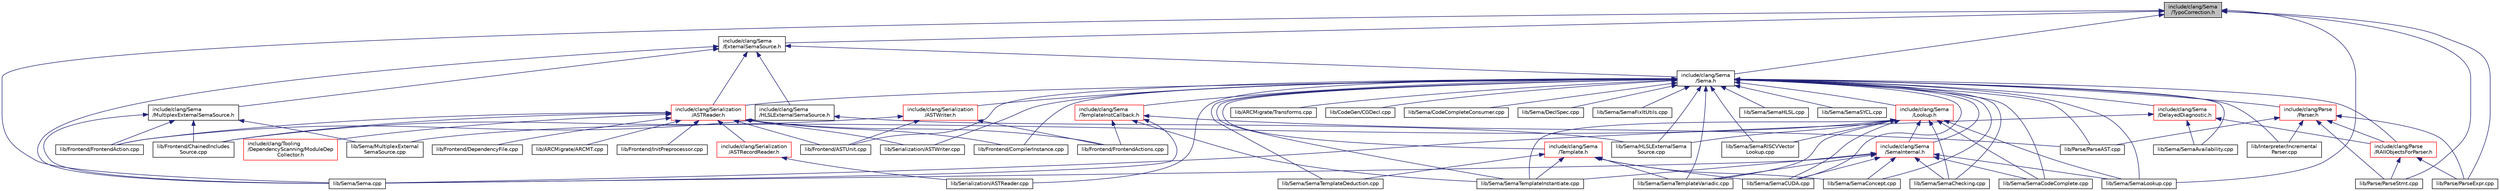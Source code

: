 digraph "include/clang/Sema/TypoCorrection.h"
{
 // LATEX_PDF_SIZE
  bgcolor="transparent";
  edge [fontname="Helvetica",fontsize="10",labelfontname="Helvetica",labelfontsize="10"];
  node [fontname="Helvetica",fontsize="10",shape=record];
  Node1 [label="include/clang/Sema\l/TypoCorrection.h",height=0.2,width=0.4,color="black", fillcolor="grey75", style="filled", fontcolor="black",tooltip=" "];
  Node1 -> Node2 [dir="back",color="midnightblue",fontsize="10",style="solid",fontname="Helvetica"];
  Node2 [label="include/clang/Sema\l/ExternalSemaSource.h",height=0.2,width=0.4,color="black",URL="$ExternalSemaSource_8h.html",tooltip=" "];
  Node2 -> Node3 [dir="back",color="midnightblue",fontsize="10",style="solid",fontname="Helvetica"];
  Node3 [label="include/clang/Sema\l/HLSLExternalSemaSource.h",height=0.2,width=0.4,color="black",URL="$HLSLExternalSemaSource_8h.html",tooltip=" "];
  Node3 -> Node4 [dir="back",color="midnightblue",fontsize="10",style="solid",fontname="Helvetica"];
  Node4 [label="lib/Frontend/FrontendAction.cpp",height=0.2,width=0.4,color="black",URL="$FrontendAction_8cpp.html",tooltip=" "];
  Node3 -> Node5 [dir="back",color="midnightblue",fontsize="10",style="solid",fontname="Helvetica"];
  Node5 [label="lib/Sema/HLSLExternalSema\lSource.cpp",height=0.2,width=0.4,color="black",URL="$HLSLExternalSemaSource_8cpp.html",tooltip=" "];
  Node2 -> Node6 [dir="back",color="midnightblue",fontsize="10",style="solid",fontname="Helvetica"];
  Node6 [label="include/clang/Sema\l/MultiplexExternalSemaSource.h",height=0.2,width=0.4,color="black",URL="$MultiplexExternalSemaSource_8h.html",tooltip=" "];
  Node6 -> Node7 [dir="back",color="midnightblue",fontsize="10",style="solid",fontname="Helvetica"];
  Node7 [label="lib/Frontend/ChainedIncludes\lSource.cpp",height=0.2,width=0.4,color="black",URL="$ChainedIncludesSource_8cpp.html",tooltip=" "];
  Node6 -> Node4 [dir="back",color="midnightblue",fontsize="10",style="solid",fontname="Helvetica"];
  Node6 -> Node8 [dir="back",color="midnightblue",fontsize="10",style="solid",fontname="Helvetica"];
  Node8 [label="lib/Sema/MultiplexExternal\lSemaSource.cpp",height=0.2,width=0.4,color="black",URL="$MultiplexExternalSemaSource_8cpp.html",tooltip=" "];
  Node6 -> Node9 [dir="back",color="midnightblue",fontsize="10",style="solid",fontname="Helvetica"];
  Node9 [label="lib/Sema/Sema.cpp",height=0.2,width=0.4,color="black",URL="$Sema_8cpp.html",tooltip=" "];
  Node2 -> Node10 [dir="back",color="midnightblue",fontsize="10",style="solid",fontname="Helvetica"];
  Node10 [label="include/clang/Sema\l/Sema.h",height=0.2,width=0.4,color="black",URL="$Sema_8h.html",tooltip=" "];
  Node10 -> Node11 [dir="back",color="midnightblue",fontsize="10",style="solid",fontname="Helvetica"];
  Node11 [label="include/clang/Parse\l/Parser.h",height=0.2,width=0.4,color="red",URL="$Parse_2Parser_8h.html",tooltip=" "];
  Node11 -> Node12 [dir="back",color="midnightblue",fontsize="10",style="solid",fontname="Helvetica"];
  Node12 [label="include/clang/Parse\l/RAIIObjectsForParser.h",height=0.2,width=0.4,color="red",URL="$RAIIObjectsForParser_8h.html",tooltip=" "];
  Node12 -> Node16 [dir="back",color="midnightblue",fontsize="10",style="solid",fontname="Helvetica"];
  Node16 [label="lib/Parse/ParseExpr.cpp",height=0.2,width=0.4,color="black",URL="$ParseExpr_8cpp.html",tooltip=" "];
  Node12 -> Node24 [dir="back",color="midnightblue",fontsize="10",style="solid",fontname="Helvetica"];
  Node24 [label="lib/Parse/ParseStmt.cpp",height=0.2,width=0.4,color="black",URL="$ParseStmt_8cpp.html",tooltip=" "];
  Node11 -> Node27 [dir="back",color="midnightblue",fontsize="10",style="solid",fontname="Helvetica"];
  Node27 [label="lib/Interpreter/Incremental\lParser.cpp",height=0.2,width=0.4,color="black",URL="$IncrementalParser_8cpp.html",tooltip=" "];
  Node11 -> Node28 [dir="back",color="midnightblue",fontsize="10",style="solid",fontname="Helvetica"];
  Node28 [label="lib/Parse/ParseAST.cpp",height=0.2,width=0.4,color="black",URL="$ParseAST_8cpp.html",tooltip=" "];
  Node11 -> Node16 [dir="back",color="midnightblue",fontsize="10",style="solid",fontname="Helvetica"];
  Node11 -> Node24 [dir="back",color="midnightblue",fontsize="10",style="solid",fontname="Helvetica"];
  Node10 -> Node12 [dir="back",color="midnightblue",fontsize="10",style="solid",fontname="Helvetica"];
  Node10 -> Node30 [dir="back",color="midnightblue",fontsize="10",style="solid",fontname="Helvetica"];
  Node30 [label="include/clang/Sema\l/DelayedDiagnostic.h",height=0.2,width=0.4,color="red",URL="$DelayedDiagnostic_8h.html",tooltip=" "];
  Node30 -> Node12 [dir="back",color="midnightblue",fontsize="10",style="solid",fontname="Helvetica"];
  Node30 -> Node9 [dir="back",color="midnightblue",fontsize="10",style="solid",fontname="Helvetica"];
  Node30 -> Node33 [dir="back",color="midnightblue",fontsize="10",style="solid",fontname="Helvetica"];
  Node33 [label="lib/Sema/SemaAvailability.cpp",height=0.2,width=0.4,color="black",URL="$SemaAvailability_8cpp.html",tooltip=" "];
  Node10 -> Node39 [dir="back",color="midnightblue",fontsize="10",style="solid",fontname="Helvetica"];
  Node39 [label="include/clang/Sema\l/Lookup.h",height=0.2,width=0.4,color="red",URL="$Sema_2Lookup_8h.html",tooltip=" "];
  Node39 -> Node40 [dir="back",color="midnightblue",fontsize="10",style="solid",fontname="Helvetica"];
  Node40 [label="include/clang/Sema\l/SemaInternal.h",height=0.2,width=0.4,color="red",URL="$SemaInternal_8h.html",tooltip=" "];
  Node40 -> Node9 [dir="back",color="midnightblue",fontsize="10",style="solid",fontname="Helvetica"];
  Node40 -> Node57 [dir="back",color="midnightblue",fontsize="10",style="solid",fontname="Helvetica"];
  Node57 [label="lib/Sema/SemaChecking.cpp",height=0.2,width=0.4,color="black",URL="$SemaChecking_8cpp.html",tooltip=" "];
  Node40 -> Node58 [dir="back",color="midnightblue",fontsize="10",style="solid",fontname="Helvetica"];
  Node58 [label="lib/Sema/SemaCodeComplete.cpp",height=0.2,width=0.4,color="black",URL="$SemaCodeComplete_8cpp.html",tooltip=" "];
  Node40 -> Node44 [dir="back",color="midnightblue",fontsize="10",style="solid",fontname="Helvetica"];
  Node44 [label="lib/Sema/SemaConcept.cpp",height=0.2,width=0.4,color="black",URL="$SemaConcept_8cpp.html",tooltip=" "];
  Node40 -> Node59 [dir="back",color="midnightblue",fontsize="10",style="solid",fontname="Helvetica"];
  Node59 [label="lib/Sema/SemaCUDA.cpp",height=0.2,width=0.4,color="black",URL="$SemaCUDA_8cpp.html",tooltip=" "];
  Node40 -> Node68 [dir="back",color="midnightblue",fontsize="10",style="solid",fontname="Helvetica"];
  Node68 [label="lib/Sema/SemaLookup.cpp",height=0.2,width=0.4,color="black",URL="$SemaLookup_8cpp.html",tooltip=" "];
  Node40 -> Node49 [dir="back",color="midnightblue",fontsize="10",style="solid",fontname="Helvetica"];
  Node49 [label="lib/Sema/SemaTemplateInstantiate.cpp",height=0.2,width=0.4,color="black",URL="$SemaTemplateInstantiate_8cpp.html",tooltip=" "];
  Node40 -> Node75 [dir="back",color="midnightblue",fontsize="10",style="solid",fontname="Helvetica"];
  Node75 [label="lib/Sema/SemaTemplateVariadic.cpp",height=0.2,width=0.4,color="black",URL="$SemaTemplateVariadic_8cpp.html",tooltip=" "];
  Node39 -> Node5 [dir="back",color="midnightblue",fontsize="10",style="solid",fontname="Helvetica"];
  Node39 -> Node8 [dir="back",color="midnightblue",fontsize="10",style="solid",fontname="Helvetica"];
  Node39 -> Node57 [dir="back",color="midnightblue",fontsize="10",style="solid",fontname="Helvetica"];
  Node39 -> Node58 [dir="back",color="midnightblue",fontsize="10",style="solid",fontname="Helvetica"];
  Node39 -> Node59 [dir="back",color="midnightblue",fontsize="10",style="solid",fontname="Helvetica"];
  Node39 -> Node68 [dir="back",color="midnightblue",fontsize="10",style="solid",fontname="Helvetica"];
  Node39 -> Node76 [dir="back",color="midnightblue",fontsize="10",style="solid",fontname="Helvetica"];
  Node76 [label="lib/Sema/SemaRISCVVector\lLookup.cpp",height=0.2,width=0.4,color="black",URL="$SemaRISCVVectorLookup_8cpp.html",tooltip=" "];
  Node39 -> Node49 [dir="back",color="midnightblue",fontsize="10",style="solid",fontname="Helvetica"];
  Node39 -> Node75 [dir="back",color="midnightblue",fontsize="10",style="solid",fontname="Helvetica"];
  Node10 -> Node40 [dir="back",color="midnightblue",fontsize="10",style="solid",fontname="Helvetica"];
  Node10 -> Node77 [dir="back",color="midnightblue",fontsize="10",style="solid",fontname="Helvetica"];
  Node77 [label="include/clang/Sema\l/Template.h",height=0.2,width=0.4,color="red",URL="$Template_8h.html",tooltip=" "];
  Node77 -> Node44 [dir="back",color="midnightblue",fontsize="10",style="solid",fontname="Helvetica"];
  Node77 -> Node59 [dir="back",color="midnightblue",fontsize="10",style="solid",fontname="Helvetica"];
  Node77 -> Node48 [dir="back",color="midnightblue",fontsize="10",style="solid",fontname="Helvetica"];
  Node48 [label="lib/Sema/SemaTemplateDeduction.cpp",height=0.2,width=0.4,color="black",URL="$SemaTemplateDeduction_8cpp.html",tooltip=" "];
  Node77 -> Node49 [dir="back",color="midnightblue",fontsize="10",style="solid",fontname="Helvetica"];
  Node77 -> Node75 [dir="back",color="midnightblue",fontsize="10",style="solid",fontname="Helvetica"];
  Node10 -> Node78 [dir="back",color="midnightblue",fontsize="10",style="solid",fontname="Helvetica"];
  Node78 [label="include/clang/Sema\l/TemplateInstCallback.h",height=0.2,width=0.4,color="red",URL="$TemplateInstCallback_8h.html",tooltip=" "];
  Node78 -> Node79 [dir="back",color="midnightblue",fontsize="10",style="solid",fontname="Helvetica"];
  Node79 [label="lib/Frontend/FrontendActions.cpp",height=0.2,width=0.4,color="black",URL="$Frontend_2FrontendActions_8cpp.html",tooltip=" "];
  Node78 -> Node28 [dir="back",color="midnightblue",fontsize="10",style="solid",fontname="Helvetica"];
  Node78 -> Node9 [dir="back",color="midnightblue",fontsize="10",style="solid",fontname="Helvetica"];
  Node78 -> Node49 [dir="back",color="midnightblue",fontsize="10",style="solid",fontname="Helvetica"];
  Node10 -> Node81 [dir="back",color="midnightblue",fontsize="10",style="solid",fontname="Helvetica"];
  Node81 [label="include/clang/Serialization\l/ASTReader.h",height=0.2,width=0.4,color="red",URL="$ASTReader_8h.html",tooltip=" "];
  Node81 -> Node82 [dir="back",color="midnightblue",fontsize="10",style="solid",fontname="Helvetica"];
  Node82 [label="include/clang/Serialization\l/ASTRecordReader.h",height=0.2,width=0.4,color="red",URL="$ASTRecordReader_8h.html",tooltip=" "];
  Node82 -> Node83 [dir="back",color="midnightblue",fontsize="10",style="solid",fontname="Helvetica"];
  Node83 [label="lib/Serialization/ASTReader.cpp",height=0.2,width=0.4,color="black",URL="$ASTReader_8cpp.html",tooltip=" "];
  Node81 -> Node86 [dir="back",color="midnightblue",fontsize="10",style="solid",fontname="Helvetica"];
  Node86 [label="include/clang/Tooling\l/DependencyScanning/ModuleDep\lCollector.h",height=0.2,width=0.4,color="red",URL="$ModuleDepCollector_8h.html",tooltip=" "];
  Node81 -> Node92 [dir="back",color="midnightblue",fontsize="10",style="solid",fontname="Helvetica"];
  Node92 [label="lib/ARCMigrate/ARCMT.cpp",height=0.2,width=0.4,color="black",URL="$ARCMT_8cpp.html",tooltip=" "];
  Node81 -> Node93 [dir="back",color="midnightblue",fontsize="10",style="solid",fontname="Helvetica"];
  Node93 [label="lib/Frontend/ASTUnit.cpp",height=0.2,width=0.4,color="black",URL="$ASTUnit_8cpp.html",tooltip=" "];
  Node81 -> Node7 [dir="back",color="midnightblue",fontsize="10",style="solid",fontname="Helvetica"];
  Node81 -> Node94 [dir="back",color="midnightblue",fontsize="10",style="solid",fontname="Helvetica"];
  Node94 [label="lib/Frontend/CompilerInstance.cpp",height=0.2,width=0.4,color="black",URL="$CompilerInstance_8cpp.html",tooltip=" "];
  Node81 -> Node95 [dir="back",color="midnightblue",fontsize="10",style="solid",fontname="Helvetica"];
  Node95 [label="lib/Frontend/DependencyFile.cpp",height=0.2,width=0.4,color="black",URL="$DependencyFile_8cpp.html",tooltip=" "];
  Node81 -> Node4 [dir="back",color="midnightblue",fontsize="10",style="solid",fontname="Helvetica"];
  Node81 -> Node79 [dir="back",color="midnightblue",fontsize="10",style="solid",fontname="Helvetica"];
  Node81 -> Node96 [dir="back",color="midnightblue",fontsize="10",style="solid",fontname="Helvetica"];
  Node96 [label="lib/Frontend/InitPreprocessor.cpp",height=0.2,width=0.4,color="black",URL="$InitPreprocessor_8cpp.html",tooltip=" "];
  Node81 -> Node101 [dir="back",color="midnightblue",fontsize="10",style="solid",fontname="Helvetica"];
  Node101 [label="lib/Serialization/ASTWriter.cpp",height=0.2,width=0.4,color="black",URL="$ASTWriter_8cpp.html",tooltip=" "];
  Node10 -> Node104 [dir="back",color="midnightblue",fontsize="10",style="solid",fontname="Helvetica"];
  Node104 [label="include/clang/Serialization\l/ASTWriter.h",height=0.2,width=0.4,color="red",URL="$ASTWriter_8h.html",tooltip=" "];
  Node104 -> Node93 [dir="back",color="midnightblue",fontsize="10",style="solid",fontname="Helvetica"];
  Node104 -> Node7 [dir="back",color="midnightblue",fontsize="10",style="solid",fontname="Helvetica"];
  Node104 -> Node79 [dir="back",color="midnightblue",fontsize="10",style="solid",fontname="Helvetica"];
  Node10 -> Node109 [dir="back",color="midnightblue",fontsize="10",style="solid",fontname="Helvetica"];
  Node109 [label="lib/ARCMigrate/Transforms.cpp",height=0.2,width=0.4,color="black",URL="$Transforms_8cpp.html",tooltip=" "];
  Node10 -> Node110 [dir="back",color="midnightblue",fontsize="10",style="solid",fontname="Helvetica"];
  Node110 [label="lib/CodeGen/CGDecl.cpp",height=0.2,width=0.4,color="black",URL="$CGDecl_8cpp.html",tooltip=" "];
  Node10 -> Node93 [dir="back",color="midnightblue",fontsize="10",style="solid",fontname="Helvetica"];
  Node10 -> Node94 [dir="back",color="midnightblue",fontsize="10",style="solid",fontname="Helvetica"];
  Node10 -> Node27 [dir="back",color="midnightblue",fontsize="10",style="solid",fontname="Helvetica"];
  Node10 -> Node28 [dir="back",color="midnightblue",fontsize="10",style="solid",fontname="Helvetica"];
  Node10 -> Node111 [dir="back",color="midnightblue",fontsize="10",style="solid",fontname="Helvetica"];
  Node111 [label="lib/Sema/CodeCompleteConsumer.cpp",height=0.2,width=0.4,color="black",URL="$CodeCompleteConsumer_8cpp.html",tooltip=" "];
  Node10 -> Node112 [dir="back",color="midnightblue",fontsize="10",style="solid",fontname="Helvetica"];
  Node112 [label="lib/Sema/DeclSpec.cpp",height=0.2,width=0.4,color="black",URL="$DeclSpec_8cpp.html",tooltip=" "];
  Node10 -> Node5 [dir="back",color="midnightblue",fontsize="10",style="solid",fontname="Helvetica"];
  Node10 -> Node33 [dir="back",color="midnightblue",fontsize="10",style="solid",fontname="Helvetica"];
  Node10 -> Node57 [dir="back",color="midnightblue",fontsize="10",style="solid",fontname="Helvetica"];
  Node10 -> Node58 [dir="back",color="midnightblue",fontsize="10",style="solid",fontname="Helvetica"];
  Node10 -> Node44 [dir="back",color="midnightblue",fontsize="10",style="solid",fontname="Helvetica"];
  Node10 -> Node59 [dir="back",color="midnightblue",fontsize="10",style="solid",fontname="Helvetica"];
  Node10 -> Node113 [dir="back",color="midnightblue",fontsize="10",style="solid",fontname="Helvetica"];
  Node113 [label="lib/Sema/SemaFixItUtils.cpp",height=0.2,width=0.4,color="black",URL="$SemaFixItUtils_8cpp.html",tooltip=" "];
  Node10 -> Node114 [dir="back",color="midnightblue",fontsize="10",style="solid",fontname="Helvetica"];
  Node114 [label="lib/Sema/SemaHLSL.cpp",height=0.2,width=0.4,color="black",URL="$SemaHLSL_8cpp.html",tooltip=" "];
  Node10 -> Node68 [dir="back",color="midnightblue",fontsize="10",style="solid",fontname="Helvetica"];
  Node10 -> Node76 [dir="back",color="midnightblue",fontsize="10",style="solid",fontname="Helvetica"];
  Node10 -> Node115 [dir="back",color="midnightblue",fontsize="10",style="solid",fontname="Helvetica"];
  Node115 [label="lib/Sema/SemaSYCL.cpp",height=0.2,width=0.4,color="black",URL="$SemaSYCL_8cpp.html",tooltip=" "];
  Node10 -> Node48 [dir="back",color="midnightblue",fontsize="10",style="solid",fontname="Helvetica"];
  Node10 -> Node49 [dir="back",color="midnightblue",fontsize="10",style="solid",fontname="Helvetica"];
  Node10 -> Node75 [dir="back",color="midnightblue",fontsize="10",style="solid",fontname="Helvetica"];
  Node10 -> Node83 [dir="back",color="midnightblue",fontsize="10",style="solid",fontname="Helvetica"];
  Node10 -> Node101 [dir="back",color="midnightblue",fontsize="10",style="solid",fontname="Helvetica"];
  Node2 -> Node81 [dir="back",color="midnightblue",fontsize="10",style="solid",fontname="Helvetica"];
  Node2 -> Node9 [dir="back",color="midnightblue",fontsize="10",style="solid",fontname="Helvetica"];
  Node1 -> Node10 [dir="back",color="midnightblue",fontsize="10",style="solid",fontname="Helvetica"];
  Node1 -> Node16 [dir="back",color="midnightblue",fontsize="10",style="solid",fontname="Helvetica"];
  Node1 -> Node24 [dir="back",color="midnightblue",fontsize="10",style="solid",fontname="Helvetica"];
  Node1 -> Node9 [dir="back",color="midnightblue",fontsize="10",style="solid",fontname="Helvetica"];
  Node1 -> Node68 [dir="back",color="midnightblue",fontsize="10",style="solid",fontname="Helvetica"];
}
